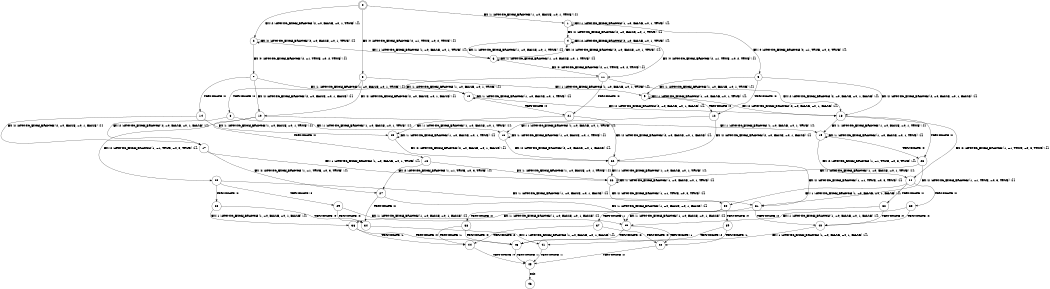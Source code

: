 digraph BCG {
size = "7, 10.5";
center = TRUE;
node [shape = circle];
0 [peripheries = 2];
0 -> 1 [label = "EX !1 !ATOMIC_EXCH_BRANCH (1, +0, FALSE, +0, 1, TRUE) !{}"];
0 -> 2 [label = "EX !2 !ATOMIC_EXCH_BRANCH (2, +0, FALSE, +0, 1, TRUE) !{}"];
0 -> 3 [label = "EX !0 !ATOMIC_EXCH_BRANCH (2, +1, TRUE, +0, 2, TRUE) !{}"];
1 -> 4 [label = "EX !2 !ATOMIC_EXCH_BRANCH (2, +0, FALSE, +0, 1, TRUE) !{}"];
1 -> 5 [label = "EX !0 !ATOMIC_EXCH_BRANCH (2, +1, TRUE, +0, 2, TRUE) !{}"];
1 -> 1 [label = "EX !1 !ATOMIC_EXCH_BRANCH (1, +0, FALSE, +0, 1, TRUE) !{}"];
2 -> 6 [label = "EX !1 !ATOMIC_EXCH_BRANCH (1, +0, FALSE, +0, 1, TRUE) !{}"];
2 -> 7 [label = "EX !0 !ATOMIC_EXCH_BRANCH (2, +1, TRUE, +0, 2, TRUE) !{}"];
2 -> 2 [label = "EX !2 !ATOMIC_EXCH_BRANCH (2, +0, FALSE, +0, 1, TRUE) !{}"];
3 -> 8 [label = "TERMINATE !0"];
3 -> 9 [label = "EX !1 !ATOMIC_EXCH_BRANCH (1, +0, FALSE, +0, 1, TRUE) !{}"];
3 -> 10 [label = "EX !2 !ATOMIC_EXCH_BRANCH (2, +0, FALSE, +0, 1, FALSE) !{}"];
4 -> 11 [label = "EX !0 !ATOMIC_EXCH_BRANCH (2, +1, TRUE, +0, 2, TRUE) !{}"];
4 -> 4 [label = "EX !2 !ATOMIC_EXCH_BRANCH (2, +0, FALSE, +0, 1, TRUE) !{}"];
4 -> 6 [label = "EX !1 !ATOMIC_EXCH_BRANCH (1, +0, FALSE, +0, 1, TRUE) !{}"];
5 -> 12 [label = "TERMINATE !0"];
5 -> 13 [label = "EX !2 !ATOMIC_EXCH_BRANCH (2, +0, FALSE, +0, 1, FALSE) !{}"];
5 -> 9 [label = "EX !1 !ATOMIC_EXCH_BRANCH (1, +0, FALSE, +0, 1, TRUE) !{}"];
6 -> 11 [label = "EX !0 !ATOMIC_EXCH_BRANCH (2, +1, TRUE, +0, 2, TRUE) !{}"];
6 -> 4 [label = "EX !2 !ATOMIC_EXCH_BRANCH (2, +0, FALSE, +0, 1, TRUE) !{}"];
6 -> 6 [label = "EX !1 !ATOMIC_EXCH_BRANCH (1, +0, FALSE, +0, 1, TRUE) !{}"];
7 -> 14 [label = "TERMINATE !0"];
7 -> 15 [label = "EX !1 !ATOMIC_EXCH_BRANCH (1, +0, FALSE, +0, 1, TRUE) !{}"];
7 -> 10 [label = "EX !2 !ATOMIC_EXCH_BRANCH (2, +0, FALSE, +0, 1, FALSE) !{}"];
8 -> 16 [label = "EX !1 !ATOMIC_EXCH_BRANCH (1, +0, FALSE, +0, 1, TRUE) !{}"];
8 -> 17 [label = "EX !2 !ATOMIC_EXCH_BRANCH (2, +0, FALSE, +0, 1, FALSE) !{}"];
9 -> 12 [label = "TERMINATE !0"];
9 -> 13 [label = "EX !2 !ATOMIC_EXCH_BRANCH (2, +0, FALSE, +0, 1, FALSE) !{}"];
9 -> 9 [label = "EX !1 !ATOMIC_EXCH_BRANCH (1, +0, FALSE, +0, 1, TRUE) !{}"];
10 -> 18 [label = "TERMINATE !0"];
10 -> 19 [label = "EX !1 !ATOMIC_EXCH_BRANCH (1, +0, FALSE, +0, 1, TRUE) !{}"];
10 -> 20 [label = "EX !2 !ATOMIC_EXCH_BRANCH (1, +1, TRUE, +0, 3, TRUE) !{}"];
11 -> 21 [label = "TERMINATE !0"];
11 -> 13 [label = "EX !2 !ATOMIC_EXCH_BRANCH (2, +0, FALSE, +0, 1, FALSE) !{}"];
11 -> 15 [label = "EX !1 !ATOMIC_EXCH_BRANCH (1, +0, FALSE, +0, 1, TRUE) !{}"];
12 -> 16 [label = "EX !1 !ATOMIC_EXCH_BRANCH (1, +0, FALSE, +0, 1, TRUE) !{}"];
12 -> 22 [label = "EX !2 !ATOMIC_EXCH_BRANCH (2, +0, FALSE, +0, 1, FALSE) !{}"];
13 -> 23 [label = "TERMINATE !0"];
13 -> 24 [label = "EX !2 !ATOMIC_EXCH_BRANCH (1, +1, TRUE, +0, 3, TRUE) !{}"];
13 -> 19 [label = "EX !1 !ATOMIC_EXCH_BRANCH (1, +0, FALSE, +0, 1, TRUE) !{}"];
14 -> 17 [label = "EX !2 !ATOMIC_EXCH_BRANCH (2, +0, FALSE, +0, 1, FALSE) !{}"];
14 -> 25 [label = "EX !1 !ATOMIC_EXCH_BRANCH (1, +0, FALSE, +0, 1, TRUE) !{}"];
15 -> 21 [label = "TERMINATE !0"];
15 -> 13 [label = "EX !2 !ATOMIC_EXCH_BRANCH (2, +0, FALSE, +0, 1, FALSE) !{}"];
15 -> 15 [label = "EX !1 !ATOMIC_EXCH_BRANCH (1, +0, FALSE, +0, 1, TRUE) !{}"];
16 -> 22 [label = "EX !2 !ATOMIC_EXCH_BRANCH (2, +0, FALSE, +0, 1, FALSE) !{}"];
16 -> 16 [label = "EX !1 !ATOMIC_EXCH_BRANCH (1, +0, FALSE, +0, 1, TRUE) !{}"];
17 -> 26 [label = "EX !1 !ATOMIC_EXCH_BRANCH (1, +0, FALSE, +0, 1, TRUE) !{}"];
17 -> 27 [label = "EX !2 !ATOMIC_EXCH_BRANCH (1, +1, TRUE, +0, 3, TRUE) !{}"];
18 -> 27 [label = "EX !2 !ATOMIC_EXCH_BRANCH (1, +1, TRUE, +0, 3, TRUE) !{}"];
18 -> 26 [label = "EX !1 !ATOMIC_EXCH_BRANCH (1, +0, FALSE, +0, 1, TRUE) !{}"];
19 -> 23 [label = "TERMINATE !0"];
19 -> 24 [label = "EX !2 !ATOMIC_EXCH_BRANCH (1, +1, TRUE, +0, 3, TRUE) !{}"];
19 -> 19 [label = "EX !1 !ATOMIC_EXCH_BRANCH (1, +0, FALSE, +0, 1, TRUE) !{}"];
20 -> 28 [label = "TERMINATE !2"];
20 -> 29 [label = "TERMINATE !0"];
20 -> 30 [label = "EX !1 !ATOMIC_EXCH_BRANCH (1, +0, FALSE, +0, 1, FALSE) !{}"];
21 -> 22 [label = "EX !2 !ATOMIC_EXCH_BRANCH (2, +0, FALSE, +0, 1, FALSE) !{}"];
21 -> 25 [label = "EX !1 !ATOMIC_EXCH_BRANCH (1, +0, FALSE, +0, 1, TRUE) !{}"];
22 -> 31 [label = "EX !2 !ATOMIC_EXCH_BRANCH (1, +1, TRUE, +0, 3, TRUE) !{}"];
22 -> 26 [label = "EX !1 !ATOMIC_EXCH_BRANCH (1, +0, FALSE, +0, 1, TRUE) !{}"];
23 -> 31 [label = "EX !2 !ATOMIC_EXCH_BRANCH (1, +1, TRUE, +0, 3, TRUE) !{}"];
23 -> 26 [label = "EX !1 !ATOMIC_EXCH_BRANCH (1, +0, FALSE, +0, 1, TRUE) !{}"];
24 -> 32 [label = "TERMINATE !2"];
24 -> 33 [label = "TERMINATE !0"];
24 -> 30 [label = "EX !1 !ATOMIC_EXCH_BRANCH (1, +0, FALSE, +0, 1, FALSE) !{}"];
25 -> 22 [label = "EX !2 !ATOMIC_EXCH_BRANCH (2, +0, FALSE, +0, 1, FALSE) !{}"];
25 -> 25 [label = "EX !1 !ATOMIC_EXCH_BRANCH (1, +0, FALSE, +0, 1, TRUE) !{}"];
26 -> 31 [label = "EX !2 !ATOMIC_EXCH_BRANCH (1, +1, TRUE, +0, 3, TRUE) !{}"];
26 -> 26 [label = "EX !1 !ATOMIC_EXCH_BRANCH (1, +0, FALSE, +0, 1, TRUE) !{}"];
27 -> 34 [label = "TERMINATE !2"];
27 -> 35 [label = "EX !1 !ATOMIC_EXCH_BRANCH (1, +0, FALSE, +0, 1, FALSE) !{}"];
28 -> 34 [label = "TERMINATE !0"];
28 -> 36 [label = "EX !1 !ATOMIC_EXCH_BRANCH (1, +0, FALSE, +0, 1, FALSE) !{}"];
29 -> 34 [label = "TERMINATE !2"];
29 -> 35 [label = "EX !1 !ATOMIC_EXCH_BRANCH (1, +0, FALSE, +0, 1, FALSE) !{}"];
30 -> 37 [label = "TERMINATE !1"];
30 -> 38 [label = "TERMINATE !2"];
30 -> 39 [label = "TERMINATE !0"];
31 -> 40 [label = "TERMINATE !2"];
31 -> 35 [label = "EX !1 !ATOMIC_EXCH_BRANCH (1, +0, FALSE, +0, 1, FALSE) !{}"];
32 -> 36 [label = "EX !1 !ATOMIC_EXCH_BRANCH (1, +0, FALSE, +0, 1, FALSE) !{}"];
32 -> 40 [label = "TERMINATE !0"];
33 -> 35 [label = "EX !1 !ATOMIC_EXCH_BRANCH (1, +0, FALSE, +0, 1, FALSE) !{}"];
33 -> 40 [label = "TERMINATE !2"];
34 -> 41 [label = "EX !1 !ATOMIC_EXCH_BRANCH (1, +0, FALSE, +0, 1, FALSE) !{}"];
35 -> 42 [label = "TERMINATE !1"];
35 -> 43 [label = "TERMINATE !2"];
36 -> 44 [label = "TERMINATE !1"];
36 -> 43 [label = "TERMINATE !0"];
37 -> 44 [label = "TERMINATE !2"];
37 -> 42 [label = "TERMINATE !0"];
38 -> 44 [label = "TERMINATE !1"];
38 -> 43 [label = "TERMINATE !0"];
39 -> 42 [label = "TERMINATE !1"];
39 -> 43 [label = "TERMINATE !2"];
40 -> 41 [label = "EX !1 !ATOMIC_EXCH_BRANCH (1, +0, FALSE, +0, 1, FALSE) !{}"];
41 -> 45 [label = "TERMINATE !1"];
42 -> 45 [label = "TERMINATE !2"];
43 -> 45 [label = "TERMINATE !1"];
44 -> 45 [label = "TERMINATE !0"];
45 -> 46 [label = "exit"];
}
